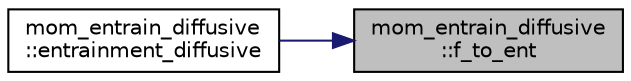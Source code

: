digraph "mom_entrain_diffusive::f_to_ent"
{
 // INTERACTIVE_SVG=YES
 // LATEX_PDF_SIZE
  edge [fontname="Helvetica",fontsize="10",labelfontname="Helvetica",labelfontsize="10"];
  node [fontname="Helvetica",fontsize="10",shape=record];
  rankdir="RL";
  Node1 [label="mom_entrain_diffusive\l::f_to_ent",height=0.2,width=0.4,color="black", fillcolor="grey75", style="filled", fontcolor="black",tooltip="This subroutine calculates the actual entrainments (ea and eb) and the amount of surface forcing that..."];
  Node1 -> Node2 [dir="back",color="midnightblue",fontsize="10",style="solid",fontname="Helvetica"];
  Node2 [label="mom_entrain_diffusive\l::entrainment_diffusive",height=0.2,width=0.4,color="black", fillcolor="white", style="filled",URL="$namespacemom__entrain__diffusive.html#ae68ab2fa707778de2f92ce179729f2ff",tooltip="This subroutine calculates ea and eb, the rates at which a layer entrains from the layers above and b..."];
}
